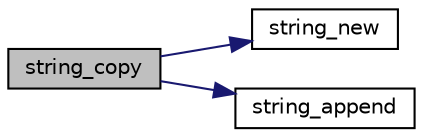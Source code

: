 digraph "string_copy"
{
 // INTERACTIVE_SVG=YES
  edge [fontname="Helvetica",fontsize="10",labelfontname="Helvetica",labelfontsize="10"];
  node [fontname="Helvetica",fontsize="10",shape=record];
  rankdir="LR";
  Node1 [label="string_copy",height=0.2,width=0.4,color="black", fillcolor="grey75", style="filled", fontcolor="black"];
  Node1 -> Node2 [color="midnightblue",fontsize="10",style="solid",fontname="Helvetica"];
  Node2 [label="string_new",height=0.2,width=0.4,color="black", fillcolor="white", style="filled",URL="$string_8h.html#a5fe0a275d8ad9d1b486257d32be21ca1"];
  Node1 -> Node3 [color="midnightblue",fontsize="10",style="solid",fontname="Helvetica"];
  Node3 [label="string_append",height=0.2,width=0.4,color="black", fillcolor="white", style="filled",URL="$string_8h.html#a4acd3723240500d90b439dc12661415d"];
}
